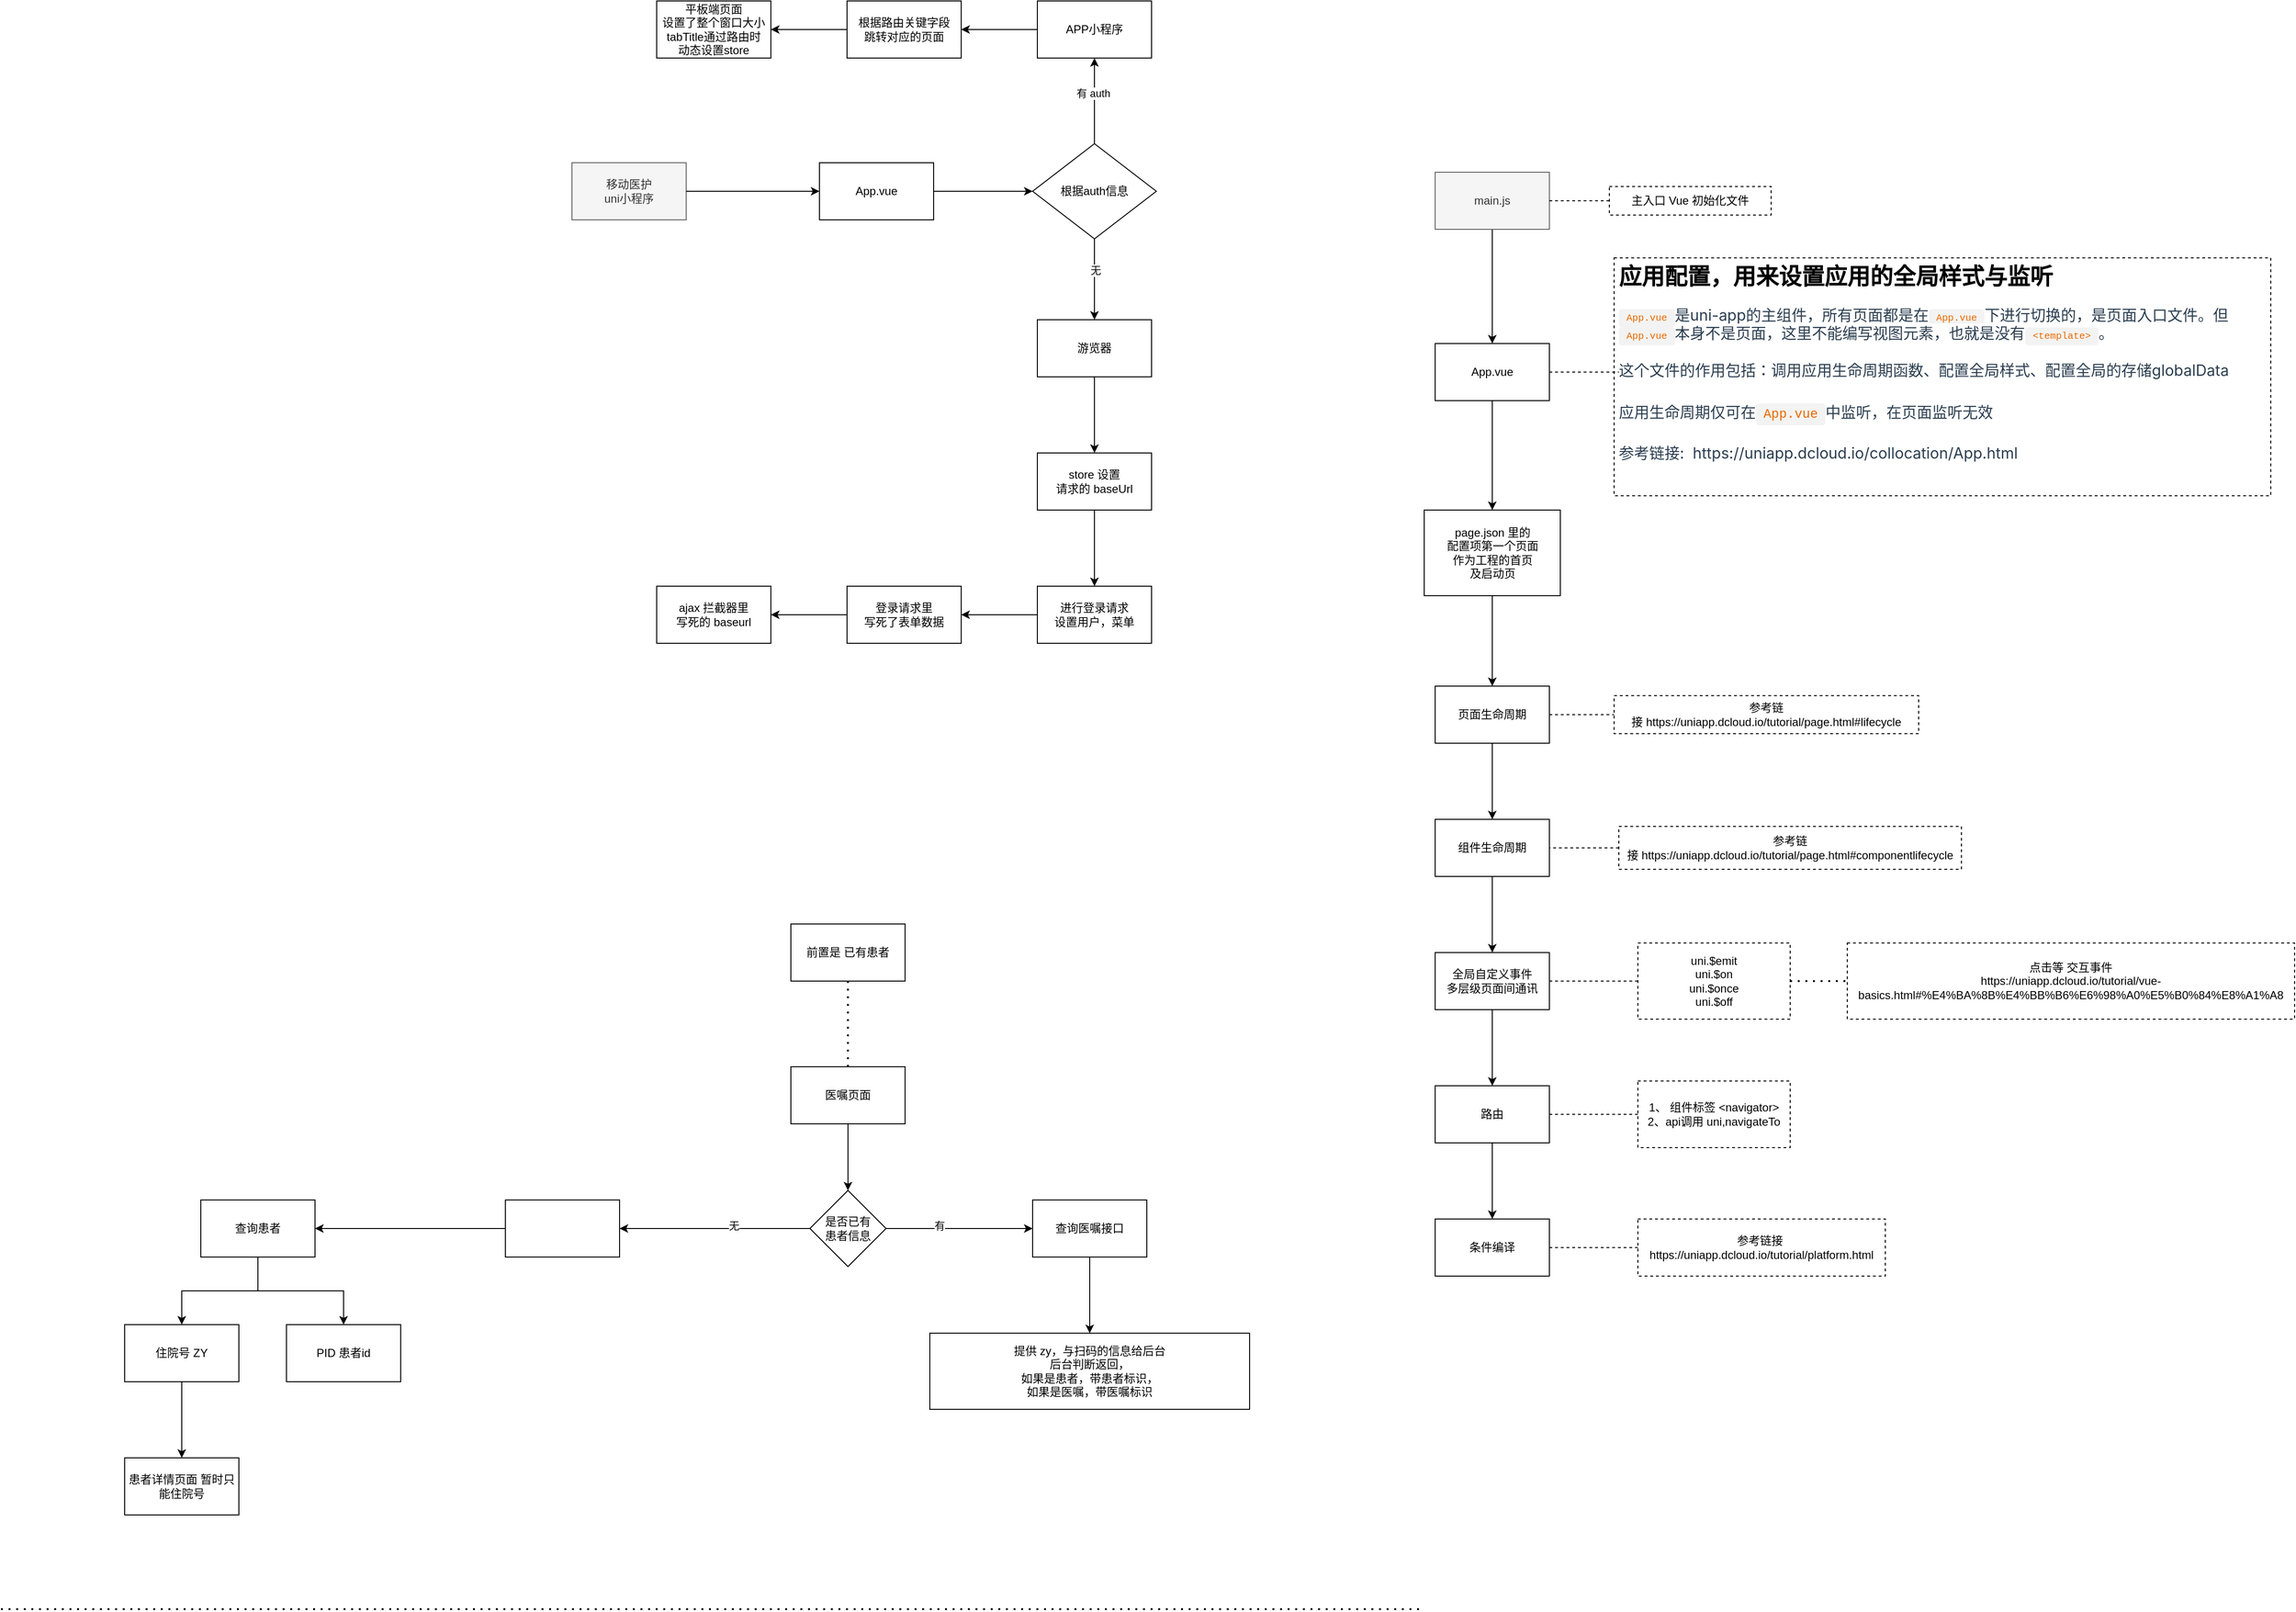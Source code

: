 <mxfile version="21.1.2" type="github">
  <diagram id="G9VTqADsOA1uYVqKmHrd" name="第 1 页">
    <mxGraphModel dx="1816" dy="576" grid="1" gridSize="10" guides="1" tooltips="1" connect="1" arrows="1" fold="1" page="1" pageScale="1" pageWidth="827" pageHeight="1169" math="0" shadow="0">
      <root>
        <mxCell id="0" />
        <mxCell id="1" parent="0" />
        <mxCell id="viMZh_LxQ2nRwRlM60QG-3" value="" style="edgeStyle=orthogonalEdgeStyle;rounded=0;orthogonalLoop=1;jettySize=auto;html=1;" parent="1" source="viMZh_LxQ2nRwRlM60QG-1" target="viMZh_LxQ2nRwRlM60QG-2" edge="1">
          <mxGeometry relative="1" as="geometry" />
        </mxCell>
        <mxCell id="viMZh_LxQ2nRwRlM60QG-1" value="App.vue" style="rounded=0;whiteSpace=wrap;html=1;" parent="1" vertex="1">
          <mxGeometry x="60" y="360" width="120" height="60" as="geometry" />
        </mxCell>
        <mxCell id="viMZh_LxQ2nRwRlM60QG-5" value="" style="edgeStyle=orthogonalEdgeStyle;rounded=0;orthogonalLoop=1;jettySize=auto;html=1;" parent="1" source="viMZh_LxQ2nRwRlM60QG-2" target="viMZh_LxQ2nRwRlM60QG-4" edge="1">
          <mxGeometry relative="1" as="geometry" />
        </mxCell>
        <mxCell id="UPnpdOdw2mmB5ctEn6n1-1" value="有 auth&amp;nbsp;" style="edgeLabel;html=1;align=center;verticalAlign=middle;resizable=0;points=[];" vertex="1" connectable="0" parent="viMZh_LxQ2nRwRlM60QG-5">
          <mxGeometry x="0.194" relative="1" as="geometry">
            <mxPoint as="offset" />
          </mxGeometry>
        </mxCell>
        <mxCell id="viMZh_LxQ2nRwRlM60QG-7" value="" style="edgeStyle=orthogonalEdgeStyle;rounded=0;orthogonalLoop=1;jettySize=auto;html=1;" parent="1" source="viMZh_LxQ2nRwRlM60QG-2" target="viMZh_LxQ2nRwRlM60QG-6" edge="1">
          <mxGeometry relative="1" as="geometry" />
        </mxCell>
        <mxCell id="UPnpdOdw2mmB5ctEn6n1-2" value="无" style="edgeLabel;html=1;align=center;verticalAlign=middle;resizable=0;points=[];" vertex="1" connectable="0" parent="viMZh_LxQ2nRwRlM60QG-7">
          <mxGeometry x="-0.229" y="1" relative="1" as="geometry">
            <mxPoint as="offset" />
          </mxGeometry>
        </mxCell>
        <mxCell id="viMZh_LxQ2nRwRlM60QG-2" value="根据auth信息" style="rhombus;whiteSpace=wrap;html=1;rounded=0;" parent="1" vertex="1">
          <mxGeometry x="284" y="340" width="130" height="100" as="geometry" />
        </mxCell>
        <mxCell id="mMeTXBTy8XtxrKCNUORP-39" value="" style="edgeStyle=orthogonalEdgeStyle;rounded=0;orthogonalLoop=1;jettySize=auto;html=1;" parent="1" source="viMZh_LxQ2nRwRlM60QG-4" target="mMeTXBTy8XtxrKCNUORP-38" edge="1">
          <mxGeometry relative="1" as="geometry" />
        </mxCell>
        <mxCell id="viMZh_LxQ2nRwRlM60QG-4" value="APP小程序" style="whiteSpace=wrap;html=1;rounded=0;" parent="1" vertex="1">
          <mxGeometry x="289" y="190" width="120" height="60" as="geometry" />
        </mxCell>
        <mxCell id="viMZh_LxQ2nRwRlM60QG-9" value="" style="edgeStyle=orthogonalEdgeStyle;rounded=0;orthogonalLoop=1;jettySize=auto;html=1;" parent="1" source="viMZh_LxQ2nRwRlM60QG-6" target="viMZh_LxQ2nRwRlM60QG-8" edge="1">
          <mxGeometry relative="1" as="geometry" />
        </mxCell>
        <mxCell id="viMZh_LxQ2nRwRlM60QG-6" value="游览器" style="whiteSpace=wrap;html=1;rounded=0;" parent="1" vertex="1">
          <mxGeometry x="289" y="525" width="120" height="60" as="geometry" />
        </mxCell>
        <mxCell id="viMZh_LxQ2nRwRlM60QG-11" value="" style="edgeStyle=orthogonalEdgeStyle;rounded=0;orthogonalLoop=1;jettySize=auto;html=1;" parent="1" source="viMZh_LxQ2nRwRlM60QG-8" target="viMZh_LxQ2nRwRlM60QG-10" edge="1">
          <mxGeometry relative="1" as="geometry" />
        </mxCell>
        <mxCell id="viMZh_LxQ2nRwRlM60QG-8" value="store 设置&lt;br&gt;请求的 baseUrl" style="whiteSpace=wrap;html=1;rounded=0;" parent="1" vertex="1">
          <mxGeometry x="289" y="665" width="120" height="60" as="geometry" />
        </mxCell>
        <mxCell id="viMZh_LxQ2nRwRlM60QG-13" value="" style="edgeStyle=orthogonalEdgeStyle;rounded=0;orthogonalLoop=1;jettySize=auto;html=1;" parent="1" source="viMZh_LxQ2nRwRlM60QG-10" target="viMZh_LxQ2nRwRlM60QG-12" edge="1">
          <mxGeometry relative="1" as="geometry" />
        </mxCell>
        <mxCell id="viMZh_LxQ2nRwRlM60QG-10" value="进行登录请求&lt;br&gt;设置用户，菜单" style="whiteSpace=wrap;html=1;rounded=0;" parent="1" vertex="1">
          <mxGeometry x="289" y="805" width="120" height="60" as="geometry" />
        </mxCell>
        <mxCell id="viMZh_LxQ2nRwRlM60QG-15" value="" style="edgeStyle=orthogonalEdgeStyle;rounded=0;orthogonalLoop=1;jettySize=auto;html=1;" parent="1" source="viMZh_LxQ2nRwRlM60QG-12" target="viMZh_LxQ2nRwRlM60QG-14" edge="1">
          <mxGeometry relative="1" as="geometry" />
        </mxCell>
        <mxCell id="viMZh_LxQ2nRwRlM60QG-12" value="登录请求里&lt;br&gt;写死了表单数据" style="whiteSpace=wrap;html=1;rounded=0;" parent="1" vertex="1">
          <mxGeometry x="89" y="805" width="120" height="60" as="geometry" />
        </mxCell>
        <mxCell id="viMZh_LxQ2nRwRlM60QG-14" value="ajax 拦截器里&lt;br&gt;写死的 baseurl" style="whiteSpace=wrap;html=1;rounded=0;" parent="1" vertex="1">
          <mxGeometry x="-111" y="805" width="120" height="60" as="geometry" />
        </mxCell>
        <mxCell id="mMeTXBTy8XtxrKCNUORP-5" value="" style="edgeStyle=orthogonalEdgeStyle;rounded=0;orthogonalLoop=1;jettySize=auto;html=1;" parent="1" source="mMeTXBTy8XtxrKCNUORP-1" target="mMeTXBTy8XtxrKCNUORP-4" edge="1">
          <mxGeometry relative="1" as="geometry" />
        </mxCell>
        <mxCell id="mMeTXBTy8XtxrKCNUORP-1" value="main.js" style="rounded=0;whiteSpace=wrap;html=1;fillColor=#f5f5f5;fontColor=#333333;strokeColor=#666666;" parent="1" vertex="1">
          <mxGeometry x="707" y="370" width="120" height="60" as="geometry" />
        </mxCell>
        <mxCell id="mMeTXBTy8XtxrKCNUORP-12" value="" style="edgeStyle=orthogonalEdgeStyle;rounded=0;orthogonalLoop=1;jettySize=auto;html=1;" parent="1" source="mMeTXBTy8XtxrKCNUORP-4" target="mMeTXBTy8XtxrKCNUORP-11" edge="1">
          <mxGeometry relative="1" as="geometry" />
        </mxCell>
        <mxCell id="mMeTXBTy8XtxrKCNUORP-4" value="App.vue" style="rounded=0;whiteSpace=wrap;html=1;" parent="1" vertex="1">
          <mxGeometry x="707" y="550" width="120" height="60" as="geometry" />
        </mxCell>
        <mxCell id="mMeTXBTy8XtxrKCNUORP-8" value="主入口 Vue 初始化文件" style="text;html=1;strokeColor=default;fillColor=none;align=center;verticalAlign=middle;whiteSpace=wrap;rounded=0;dashed=1;" parent="1" vertex="1">
          <mxGeometry x="890" y="385" width="170" height="30" as="geometry" />
        </mxCell>
        <mxCell id="mMeTXBTy8XtxrKCNUORP-10" value="&lt;h1&gt;应用配置，用来设置应用的全局样式与监听&lt;/h1&gt;&lt;p&gt;&lt;code style=&quot;font-family: source-code-pro, Menlo, Monaco, Consolas, &amp;quot;Courier New&amp;quot;, monospace; color: rgb(233, 105, 0); padding: 0.25rem 0.5rem; margin: 0px; font-size: 0.85em; background-color: rgba(27, 31, 35, 0.05); border-radius: 3px;&quot;&gt;App.vue&lt;/code&gt;&lt;span style=&quot;background-color: rgb(255, 255, 255); color: rgb(44, 62, 80); font-family: -apple-system, BlinkMacSystemFont, &amp;quot;Segoe UI&amp;quot;, Roboto, Oxygen, Ubuntu, Cantarell, &amp;quot;Fira Sans&amp;quot;, &amp;quot;Droid Sans&amp;quot;, &amp;quot;Helvetica Neue&amp;quot;, sans-serif; font-size: 16px;&quot;&gt;是uni-app的主组件，所有页面都是在&lt;/span&gt;&lt;code style=&quot;font-family: source-code-pro, Menlo, Monaco, Consolas, &amp;quot;Courier New&amp;quot;, monospace; color: rgb(233, 105, 0); padding: 0.25rem 0.5rem; margin: 0px; font-size: 0.85em; background-color: rgba(27, 31, 35, 0.05); border-radius: 3px;&quot;&gt;App.vue&lt;/code&gt;&lt;span style=&quot;background-color: rgb(255, 255, 255); color: rgb(44, 62, 80); font-family: -apple-system, BlinkMacSystemFont, &amp;quot;Segoe UI&amp;quot;, Roboto, Oxygen, Ubuntu, Cantarell, &amp;quot;Fira Sans&amp;quot;, &amp;quot;Droid Sans&amp;quot;, &amp;quot;Helvetica Neue&amp;quot;, sans-serif; font-size: 16px;&quot;&gt;下进行切换的，是页面入口文件。但&lt;/span&gt;&lt;code style=&quot;font-family: source-code-pro, Menlo, Monaco, Consolas, &amp;quot;Courier New&amp;quot;, monospace; color: rgb(233, 105, 0); padding: 0.25rem 0.5rem; margin: 0px; font-size: 0.85em; background-color: rgba(27, 31, 35, 0.05); border-radius: 3px;&quot;&gt;App.vue&lt;/code&gt;&lt;span style=&quot;background-color: rgb(255, 255, 255); color: rgb(44, 62, 80); font-family: -apple-system, BlinkMacSystemFont, &amp;quot;Segoe UI&amp;quot;, Roboto, Oxygen, Ubuntu, Cantarell, &amp;quot;Fira Sans&amp;quot;, &amp;quot;Droid Sans&amp;quot;, &amp;quot;Helvetica Neue&amp;quot;, sans-serif; font-size: 16px;&quot;&gt;本身不是页面，这里不能编写视图元素，也就是没有&lt;/span&gt;&lt;code style=&quot;font-family: source-code-pro, Menlo, Monaco, Consolas, &amp;quot;Courier New&amp;quot;, monospace; color: rgb(233, 105, 0); padding: 0.25rem 0.5rem; margin: 0px; font-size: 0.85em; background-color: rgba(27, 31, 35, 0.05); border-radius: 3px;&quot;&gt;&amp;lt;template&amp;gt;&lt;/code&gt;&lt;span style=&quot;background-color: rgb(255, 255, 255); color: rgb(44, 62, 80); font-family: -apple-system, BlinkMacSystemFont, &amp;quot;Segoe UI&amp;quot;, Roboto, Oxygen, Ubuntu, Cantarell, &amp;quot;Fira Sans&amp;quot;, &amp;quot;Droid Sans&amp;quot;, &amp;quot;Helvetica Neue&amp;quot;, sans-serif; font-size: 16px;&quot;&gt;。&lt;/span&gt;&lt;/p&gt;&lt;p style=&quot;line-height: 1.7; color: rgb(44, 62, 80); font-family: -apple-system, BlinkMacSystemFont, &amp;quot;Segoe UI&amp;quot;, Roboto, Oxygen, Ubuntu, Cantarell, &amp;quot;Fira Sans&amp;quot;, &amp;quot;Droid Sans&amp;quot;, &amp;quot;Helvetica Neue&amp;quot;, sans-serif; font-size: 16px; background-color: rgb(255, 255, 255);&quot;&gt;这个文件的作用包括：调用应用生命周期函数、配置全局样式、配置全局的存储globalData&lt;/p&gt;&lt;p style=&quot;line-height: 1.7; color: rgb(44, 62, 80); font-family: -apple-system, BlinkMacSystemFont, &amp;quot;Segoe UI&amp;quot;, Roboto, Oxygen, Ubuntu, Cantarell, &amp;quot;Fira Sans&amp;quot;, &amp;quot;Droid Sans&amp;quot;, &amp;quot;Helvetica Neue&amp;quot;, sans-serif; font-size: 16px; background-color: rgb(255, 255, 255);&quot;&gt;应用生命周期仅可在&lt;code style=&quot;font-family: source-code-pro, Menlo, Monaco, Consolas, &amp;quot;Courier New&amp;quot;, monospace; color: rgb(233, 105, 0); padding: 0.25rem 0.5rem; margin: 0px; font-size: 0.85em; background-color: rgba(27, 31, 35, 0.05); border-radius: 3px;&quot;&gt;App.vue&lt;/code&gt;中监听，在页面监听无效&lt;/p&gt;&lt;p style=&quot;line-height: 1.7; color: rgb(44, 62, 80); font-family: -apple-system, BlinkMacSystemFont, &amp;quot;Segoe UI&amp;quot;, Roboto, Oxygen, Ubuntu, Cantarell, &amp;quot;Fira Sans&amp;quot;, &amp;quot;Droid Sans&amp;quot;, &amp;quot;Helvetica Neue&amp;quot;, sans-serif; font-size: 16px; background-color: rgb(255, 255, 255);&quot;&gt;参考链接:&amp;nbsp;&amp;nbsp;https://uniapp.dcloud.io/collocation/App.html&lt;/p&gt;" style="text;html=1;strokeColor=default;fillColor=none;spacing=5;spacingTop=-20;whiteSpace=wrap;overflow=hidden;rounded=0;dashed=1;" parent="1" vertex="1">
          <mxGeometry x="895" y="460" width="690" height="250" as="geometry" />
        </mxCell>
        <mxCell id="mMeTXBTy8XtxrKCNUORP-17" value="" style="edgeStyle=orthogonalEdgeStyle;rounded=0;orthogonalLoop=1;jettySize=auto;html=1;" parent="1" source="mMeTXBTy8XtxrKCNUORP-11" target="mMeTXBTy8XtxrKCNUORP-16" edge="1">
          <mxGeometry relative="1" as="geometry" />
        </mxCell>
        <mxCell id="mMeTXBTy8XtxrKCNUORP-11" value="page.json 里的&lt;br&gt;配置项第一个页面&lt;br&gt;作为工程的首页&lt;br&gt;及启动页&lt;br&gt;" style="rounded=0;whiteSpace=wrap;html=1;" parent="1" vertex="1">
          <mxGeometry x="695.5" y="725" width="143" height="90" as="geometry" />
        </mxCell>
        <mxCell id="mMeTXBTy8XtxrKCNUORP-14" value="" style="endArrow=none;dashed=1;html=1;rounded=0;exitX=1;exitY=0.5;exitDx=0;exitDy=0;" parent="1" source="mMeTXBTy8XtxrKCNUORP-1" target="mMeTXBTy8XtxrKCNUORP-8" edge="1">
          <mxGeometry width="50" height="50" relative="1" as="geometry">
            <mxPoint x="920" y="630" as="sourcePoint" />
            <mxPoint x="970" y="580" as="targetPoint" />
          </mxGeometry>
        </mxCell>
        <mxCell id="mMeTXBTy8XtxrKCNUORP-15" value="" style="endArrow=none;dashed=1;html=1;rounded=0;exitX=1;exitY=0.5;exitDx=0;exitDy=0;" parent="1" source="mMeTXBTy8XtxrKCNUORP-4" edge="1">
          <mxGeometry width="50" height="50" relative="1" as="geometry">
            <mxPoint x="920" y="630" as="sourcePoint" />
            <mxPoint x="900" y="580" as="targetPoint" />
          </mxGeometry>
        </mxCell>
        <mxCell id="mMeTXBTy8XtxrKCNUORP-19" value="" style="edgeStyle=orthogonalEdgeStyle;rounded=0;orthogonalLoop=1;jettySize=auto;html=1;" parent="1" source="mMeTXBTy8XtxrKCNUORP-16" target="mMeTXBTy8XtxrKCNUORP-18" edge="1">
          <mxGeometry relative="1" as="geometry" />
        </mxCell>
        <mxCell id="mMeTXBTy8XtxrKCNUORP-16" value="页面生命周期" style="whiteSpace=wrap;html=1;rounded=0;" parent="1" vertex="1">
          <mxGeometry x="707" y="910" width="120" height="60" as="geometry" />
        </mxCell>
        <mxCell id="mMeTXBTy8XtxrKCNUORP-21" value="" style="edgeStyle=orthogonalEdgeStyle;rounded=0;orthogonalLoop=1;jettySize=auto;html=1;" parent="1" source="mMeTXBTy8XtxrKCNUORP-18" target="mMeTXBTy8XtxrKCNUORP-20" edge="1">
          <mxGeometry relative="1" as="geometry" />
        </mxCell>
        <mxCell id="mMeTXBTy8XtxrKCNUORP-18" value="组件生命周期" style="whiteSpace=wrap;html=1;rounded=0;" parent="1" vertex="1">
          <mxGeometry x="707" y="1050" width="120" height="60" as="geometry" />
        </mxCell>
        <mxCell id="mMeTXBTy8XtxrKCNUORP-25" value="" style="edgeStyle=orthogonalEdgeStyle;rounded=0;orthogonalLoop=1;jettySize=auto;html=1;" parent="1" source="mMeTXBTy8XtxrKCNUORP-20" target="mMeTXBTy8XtxrKCNUORP-24" edge="1">
          <mxGeometry relative="1" as="geometry" />
        </mxCell>
        <mxCell id="mMeTXBTy8XtxrKCNUORP-20" value="全局自定义事件&lt;br&gt;多层级页面间通讯" style="whiteSpace=wrap;html=1;rounded=0;" parent="1" vertex="1">
          <mxGeometry x="707" y="1190" width="120" height="60" as="geometry" />
        </mxCell>
        <mxCell id="mMeTXBTy8XtxrKCNUORP-22" value="uni.$emit&lt;br&gt;uni.$on&lt;br&gt;uni.$once&lt;br&gt;uni.$off" style="text;html=1;strokeColor=default;fillColor=none;align=center;verticalAlign=middle;whiteSpace=wrap;rounded=0;dashed=1;" parent="1" vertex="1">
          <mxGeometry x="920" y="1180" width="160" height="80" as="geometry" />
        </mxCell>
        <mxCell id="mMeTXBTy8XtxrKCNUORP-23" value="" style="endArrow=none;dashed=1;html=1;rounded=0;exitX=1;exitY=0.5;exitDx=0;exitDy=0;" parent="1" source="mMeTXBTy8XtxrKCNUORP-20" target="mMeTXBTy8XtxrKCNUORP-22" edge="1">
          <mxGeometry width="50" height="50" relative="1" as="geometry">
            <mxPoint x="950" y="1160" as="sourcePoint" />
            <mxPoint x="1000" y="1110" as="targetPoint" />
          </mxGeometry>
        </mxCell>
        <mxCell id="mMeTXBTy8XtxrKCNUORP-29" value="" style="edgeStyle=orthogonalEdgeStyle;rounded=0;orthogonalLoop=1;jettySize=auto;html=1;" parent="1" source="mMeTXBTy8XtxrKCNUORP-24" target="mMeTXBTy8XtxrKCNUORP-28" edge="1">
          <mxGeometry relative="1" as="geometry" />
        </mxCell>
        <mxCell id="mMeTXBTy8XtxrKCNUORP-24" value="路由" style="whiteSpace=wrap;html=1;rounded=0;" parent="1" vertex="1">
          <mxGeometry x="707" y="1330" width="120" height="60" as="geometry" />
        </mxCell>
        <mxCell id="mMeTXBTy8XtxrKCNUORP-26" value="1、 组件标签 &amp;lt;navigator&amp;gt;&lt;br&gt;2、api调用 uni,navigateTo" style="text;html=1;strokeColor=default;fillColor=none;align=center;verticalAlign=middle;whiteSpace=wrap;rounded=0;dashed=1;" parent="1" vertex="1">
          <mxGeometry x="920" y="1325" width="160" height="70" as="geometry" />
        </mxCell>
        <mxCell id="mMeTXBTy8XtxrKCNUORP-27" value="" style="endArrow=none;dashed=1;html=1;rounded=0;exitX=1;exitY=0.5;exitDx=0;exitDy=0;entryX=0;entryY=0.5;entryDx=0;entryDy=0;" parent="1" source="mMeTXBTy8XtxrKCNUORP-24" target="mMeTXBTy8XtxrKCNUORP-26" edge="1">
          <mxGeometry width="50" height="50" relative="1" as="geometry">
            <mxPoint x="890" y="1320" as="sourcePoint" />
            <mxPoint x="940" y="1270" as="targetPoint" />
          </mxGeometry>
        </mxCell>
        <mxCell id="mMeTXBTy8XtxrKCNUORP-28" value="条件编译" style="whiteSpace=wrap;html=1;rounded=0;" parent="1" vertex="1">
          <mxGeometry x="707" y="1470" width="120" height="60" as="geometry" />
        </mxCell>
        <mxCell id="mMeTXBTy8XtxrKCNUORP-30" value="参考链接&amp;nbsp;&lt;br&gt;https://uniapp.dcloud.io/tutorial/platform.html" style="text;html=1;strokeColor=default;fillColor=none;align=center;verticalAlign=middle;whiteSpace=wrap;rounded=0;dashed=1;" parent="1" vertex="1">
          <mxGeometry x="920" y="1470" width="260" height="60" as="geometry" />
        </mxCell>
        <mxCell id="mMeTXBTy8XtxrKCNUORP-31" value="" style="endArrow=none;dashed=1;html=1;rounded=0;exitX=1;exitY=0.5;exitDx=0;exitDy=0;entryX=0;entryY=0.5;entryDx=0;entryDy=0;" parent="1" source="mMeTXBTy8XtxrKCNUORP-28" target="mMeTXBTy8XtxrKCNUORP-30" edge="1">
          <mxGeometry width="50" height="50" relative="1" as="geometry">
            <mxPoint x="940" y="1350" as="sourcePoint" />
            <mxPoint x="990" y="1300" as="targetPoint" />
          </mxGeometry>
        </mxCell>
        <mxCell id="mMeTXBTy8XtxrKCNUORP-32" value="参考链接&amp;nbsp;https://uniapp.dcloud.io/tutorial/page.html#lifecycle" style="text;html=1;strokeColor=default;fillColor=none;align=center;verticalAlign=middle;whiteSpace=wrap;rounded=0;dashed=1;" parent="1" vertex="1">
          <mxGeometry x="895" y="920" width="320" height="40" as="geometry" />
        </mxCell>
        <mxCell id="mMeTXBTy8XtxrKCNUORP-33" value="参考链接&amp;nbsp;https://uniapp.dcloud.io/tutorial/page.html#componentlifecycle" style="text;html=1;strokeColor=default;fillColor=none;align=center;verticalAlign=middle;whiteSpace=wrap;rounded=0;dashed=1;" parent="1" vertex="1">
          <mxGeometry x="900" y="1057.5" width="360" height="45" as="geometry" />
        </mxCell>
        <mxCell id="mMeTXBTy8XtxrKCNUORP-34" value="" style="endArrow=none;dashed=1;html=1;rounded=0;exitX=1;exitY=0.5;exitDx=0;exitDy=0;entryX=0;entryY=0.5;entryDx=0;entryDy=0;" parent="1" source="mMeTXBTy8XtxrKCNUORP-16" target="mMeTXBTy8XtxrKCNUORP-32" edge="1">
          <mxGeometry width="50" height="50" relative="1" as="geometry">
            <mxPoint x="940" y="1000" as="sourcePoint" />
            <mxPoint x="890" y="940" as="targetPoint" />
          </mxGeometry>
        </mxCell>
        <mxCell id="mMeTXBTy8XtxrKCNUORP-35" value="" style="endArrow=none;dashed=1;html=1;rounded=0;entryX=1;entryY=0.5;entryDx=0;entryDy=0;exitX=0;exitY=0.5;exitDx=0;exitDy=0;" parent="1" source="mMeTXBTy8XtxrKCNUORP-33" target="mMeTXBTy8XtxrKCNUORP-18" edge="1">
          <mxGeometry width="50" height="50" relative="1" as="geometry">
            <mxPoint x="940" y="1000" as="sourcePoint" />
            <mxPoint x="990" y="950" as="targetPoint" />
          </mxGeometry>
        </mxCell>
        <mxCell id="mMeTXBTy8XtxrKCNUORP-36" value="移动医护&lt;br&gt;uni小程序" style="rounded=0;whiteSpace=wrap;html=1;strokeColor=#666666;fillColor=#f5f5f5;fontColor=#333333;" parent="1" vertex="1">
          <mxGeometry x="-200" y="360" width="120" height="60" as="geometry" />
        </mxCell>
        <mxCell id="mMeTXBTy8XtxrKCNUORP-37" value="" style="endArrow=classic;html=1;rounded=0;exitX=1;exitY=0.5;exitDx=0;exitDy=0;entryX=0;entryY=0.5;entryDx=0;entryDy=0;" parent="1" source="mMeTXBTy8XtxrKCNUORP-36" target="viMZh_LxQ2nRwRlM60QG-1" edge="1">
          <mxGeometry width="50" height="50" relative="1" as="geometry">
            <mxPoint x="100" y="520" as="sourcePoint" />
            <mxPoint x="150" y="470" as="targetPoint" />
          </mxGeometry>
        </mxCell>
        <mxCell id="mMeTXBTy8XtxrKCNUORP-41" value="" style="edgeStyle=orthogonalEdgeStyle;rounded=0;orthogonalLoop=1;jettySize=auto;html=1;" parent="1" source="mMeTXBTy8XtxrKCNUORP-38" target="mMeTXBTy8XtxrKCNUORP-40" edge="1">
          <mxGeometry relative="1" as="geometry" />
        </mxCell>
        <mxCell id="mMeTXBTy8XtxrKCNUORP-38" value="根据路由关键字段&lt;br&gt;跳转对应的页面" style="whiteSpace=wrap;html=1;rounded=0;" parent="1" vertex="1">
          <mxGeometry x="89" y="190" width="120" height="60" as="geometry" />
        </mxCell>
        <mxCell id="mMeTXBTy8XtxrKCNUORP-40" value="平板端页面&lt;br&gt;设置了整个窗口大小&lt;br&gt;tabTitle通过路由时&lt;br&gt;动态设置store" style="whiteSpace=wrap;html=1;rounded=0;" parent="1" vertex="1">
          <mxGeometry x="-111" y="190" width="120" height="60" as="geometry" />
        </mxCell>
        <mxCell id="p_1--QxRT9-Y2mZCkOfn-1" value="点击等 交互事件&lt;br&gt;https://uniapp.dcloud.io/tutorial/vue-basics.html#%E4%BA%8B%E4%BB%B6%E6%98%A0%E5%B0%84%E8%A1%A8" style="rounded=0;whiteSpace=wrap;html=1;dashed=1;" parent="1" vertex="1">
          <mxGeometry x="1140" y="1180" width="470" height="80" as="geometry" />
        </mxCell>
        <mxCell id="p_1--QxRT9-Y2mZCkOfn-2" value="" style="endArrow=none;dashed=1;html=1;dashPattern=1 3;strokeWidth=2;rounded=0;exitX=1;exitY=0.5;exitDx=0;exitDy=0;entryX=0;entryY=0.5;entryDx=0;entryDy=0;" parent="1" source="mMeTXBTy8XtxrKCNUORP-22" target="p_1--QxRT9-Y2mZCkOfn-1" edge="1">
          <mxGeometry width="50" height="50" relative="1" as="geometry">
            <mxPoint x="1140" y="1190" as="sourcePoint" />
            <mxPoint x="1190" y="1140" as="targetPoint" />
          </mxGeometry>
        </mxCell>
        <mxCell id="n6QICwt4OAvksgTP2oAI-3" value="" style="edgeStyle=orthogonalEdgeStyle;rounded=0;orthogonalLoop=1;jettySize=auto;html=1;" parent="1" source="n6QICwt4OAvksgTP2oAI-1" target="n6QICwt4OAvksgTP2oAI-2" edge="1">
          <mxGeometry relative="1" as="geometry" />
        </mxCell>
        <mxCell id="n6QICwt4OAvksgTP2oAI-5" value="" style="edgeStyle=orthogonalEdgeStyle;rounded=0;orthogonalLoop=1;jettySize=auto;html=1;" parent="1" source="n6QICwt4OAvksgTP2oAI-1" target="n6QICwt4OAvksgTP2oAI-4" edge="1">
          <mxGeometry relative="1" as="geometry" />
        </mxCell>
        <mxCell id="n6QICwt4OAvksgTP2oAI-1" value="查询患者" style="rounded=0;whiteSpace=wrap;html=1;" parent="1" vertex="1">
          <mxGeometry x="-590" y="1450" width="120" height="60" as="geometry" />
        </mxCell>
        <mxCell id="n6QICwt4OAvksgTP2oAI-10" value="" style="edgeStyle=orthogonalEdgeStyle;rounded=0;orthogonalLoop=1;jettySize=auto;html=1;" parent="1" source="n6QICwt4OAvksgTP2oAI-2" target="n6QICwt4OAvksgTP2oAI-9" edge="1">
          <mxGeometry relative="1" as="geometry" />
        </mxCell>
        <mxCell id="n6QICwt4OAvksgTP2oAI-2" value="住院号 ZY" style="rounded=0;whiteSpace=wrap;html=1;" parent="1" vertex="1">
          <mxGeometry x="-670" y="1581" width="120" height="60" as="geometry" />
        </mxCell>
        <mxCell id="n6QICwt4OAvksgTP2oAI-4" value="PID 患者id" style="rounded=0;whiteSpace=wrap;html=1;" parent="1" vertex="1">
          <mxGeometry x="-500" y="1581" width="120" height="60" as="geometry" />
        </mxCell>
        <mxCell id="tz0ZN6WYewOIwqc-HpiO-3" value="" style="edgeStyle=orthogonalEdgeStyle;rounded=0;orthogonalLoop=1;jettySize=auto;html=1;" parent="1" source="n6QICwt4OAvksgTP2oAI-6" target="tz0ZN6WYewOIwqc-HpiO-2" edge="1">
          <mxGeometry relative="1" as="geometry" />
        </mxCell>
        <mxCell id="n6QICwt4OAvksgTP2oAI-6" value="医嘱页面" style="rounded=0;whiteSpace=wrap;html=1;" parent="1" vertex="1">
          <mxGeometry x="30" y="1310" width="120" height="60" as="geometry" />
        </mxCell>
        <mxCell id="n6QICwt4OAvksgTP2oAI-7" value="前置是 已有患者" style="rounded=0;whiteSpace=wrap;html=1;" parent="1" vertex="1">
          <mxGeometry x="30" y="1160" width="120" height="60" as="geometry" />
        </mxCell>
        <mxCell id="n6QICwt4OAvksgTP2oAI-9" value="患者详情页面 暂时只能住院号" style="rounded=0;whiteSpace=wrap;html=1;" parent="1" vertex="1">
          <mxGeometry x="-670" y="1721" width="120" height="60" as="geometry" />
        </mxCell>
        <mxCell id="tz0ZN6WYewOIwqc-HpiO-1" value="" style="endArrow=none;dashed=1;html=1;dashPattern=1 3;strokeWidth=2;rounded=0;entryX=0.5;entryY=1;entryDx=0;entryDy=0;exitX=0.5;exitY=0;exitDx=0;exitDy=0;" parent="1" source="n6QICwt4OAvksgTP2oAI-6" target="n6QICwt4OAvksgTP2oAI-7" edge="1">
          <mxGeometry width="50" height="50" relative="1" as="geometry">
            <mxPoint x="-100" y="1220" as="sourcePoint" />
            <mxPoint x="-50" y="1170" as="targetPoint" />
          </mxGeometry>
        </mxCell>
        <mxCell id="tz0ZN6WYewOIwqc-HpiO-5" value="" style="edgeStyle=orthogonalEdgeStyle;rounded=0;orthogonalLoop=1;jettySize=auto;html=1;" parent="1" source="tz0ZN6WYewOIwqc-HpiO-2" target="tz0ZN6WYewOIwqc-HpiO-4" edge="1">
          <mxGeometry relative="1" as="geometry" />
        </mxCell>
        <mxCell id="tz0ZN6WYewOIwqc-HpiO-6" value="有" style="edgeLabel;html=1;align=center;verticalAlign=middle;resizable=0;points=[];" parent="tz0ZN6WYewOIwqc-HpiO-5" vertex="1" connectable="0">
          <mxGeometry x="-0.273" y="3" relative="1" as="geometry">
            <mxPoint as="offset" />
          </mxGeometry>
        </mxCell>
        <mxCell id="tz0ZN6WYewOIwqc-HpiO-8" value="" style="edgeStyle=orthogonalEdgeStyle;rounded=0;orthogonalLoop=1;jettySize=auto;html=1;" parent="1" source="tz0ZN6WYewOIwqc-HpiO-2" target="tz0ZN6WYewOIwqc-HpiO-7" edge="1">
          <mxGeometry relative="1" as="geometry" />
        </mxCell>
        <mxCell id="tz0ZN6WYewOIwqc-HpiO-9" value="无" style="edgeLabel;html=1;align=center;verticalAlign=middle;resizable=0;points=[];" parent="tz0ZN6WYewOIwqc-HpiO-8" vertex="1" connectable="0">
          <mxGeometry x="-0.2" y="-3" relative="1" as="geometry">
            <mxPoint as="offset" />
          </mxGeometry>
        </mxCell>
        <mxCell id="tz0ZN6WYewOIwqc-HpiO-2" value="是否已有&lt;br&gt;患者信息" style="rhombus;whiteSpace=wrap;html=1;rounded=0;" parent="1" vertex="1">
          <mxGeometry x="50" y="1440" width="80" height="80" as="geometry" />
        </mxCell>
        <mxCell id="tz0ZN6WYewOIwqc-HpiO-12" value="" style="edgeStyle=orthogonalEdgeStyle;rounded=0;orthogonalLoop=1;jettySize=auto;html=1;" parent="1" source="tz0ZN6WYewOIwqc-HpiO-4" target="tz0ZN6WYewOIwqc-HpiO-11" edge="1">
          <mxGeometry relative="1" as="geometry" />
        </mxCell>
        <mxCell id="tz0ZN6WYewOIwqc-HpiO-4" value="查询医嘱接口" style="whiteSpace=wrap;html=1;rounded=0;" parent="1" vertex="1">
          <mxGeometry x="284" y="1450" width="120" height="60" as="geometry" />
        </mxCell>
        <mxCell id="tz0ZN6WYewOIwqc-HpiO-10" value="" style="edgeStyle=orthogonalEdgeStyle;rounded=0;orthogonalLoop=1;jettySize=auto;html=1;entryX=1;entryY=0.5;entryDx=0;entryDy=0;" parent="1" source="tz0ZN6WYewOIwqc-HpiO-7" target="n6QICwt4OAvksgTP2oAI-1" edge="1">
          <mxGeometry relative="1" as="geometry">
            <mxPoint x="-270" y="1480" as="targetPoint" />
          </mxGeometry>
        </mxCell>
        <mxCell id="tz0ZN6WYewOIwqc-HpiO-7" value="" style="whiteSpace=wrap;html=1;rounded=0;" parent="1" vertex="1">
          <mxGeometry x="-270" y="1450" width="120" height="60" as="geometry" />
        </mxCell>
        <mxCell id="tz0ZN6WYewOIwqc-HpiO-11" value="提供 zy，与扫码的信息给后台&lt;br&gt;后台判断返回，&lt;br&gt;如果是患者，带患者标识，&lt;br&gt;如果是医嘱，带医嘱标识" style="whiteSpace=wrap;html=1;rounded=0;" parent="1" vertex="1">
          <mxGeometry x="176" y="1590" width="336" height="80" as="geometry" />
        </mxCell>
        <mxCell id="IICCRwlZ6o56TPQ-Woub-1" value="" style="endArrow=none;dashed=1;html=1;dashPattern=1 3;strokeWidth=2;rounded=0;" parent="1" edge="1">
          <mxGeometry width="50" height="50" relative="1" as="geometry">
            <mxPoint x="-800" y="1880" as="sourcePoint" />
            <mxPoint x="690" y="1880" as="targetPoint" />
          </mxGeometry>
        </mxCell>
      </root>
    </mxGraphModel>
  </diagram>
</mxfile>

